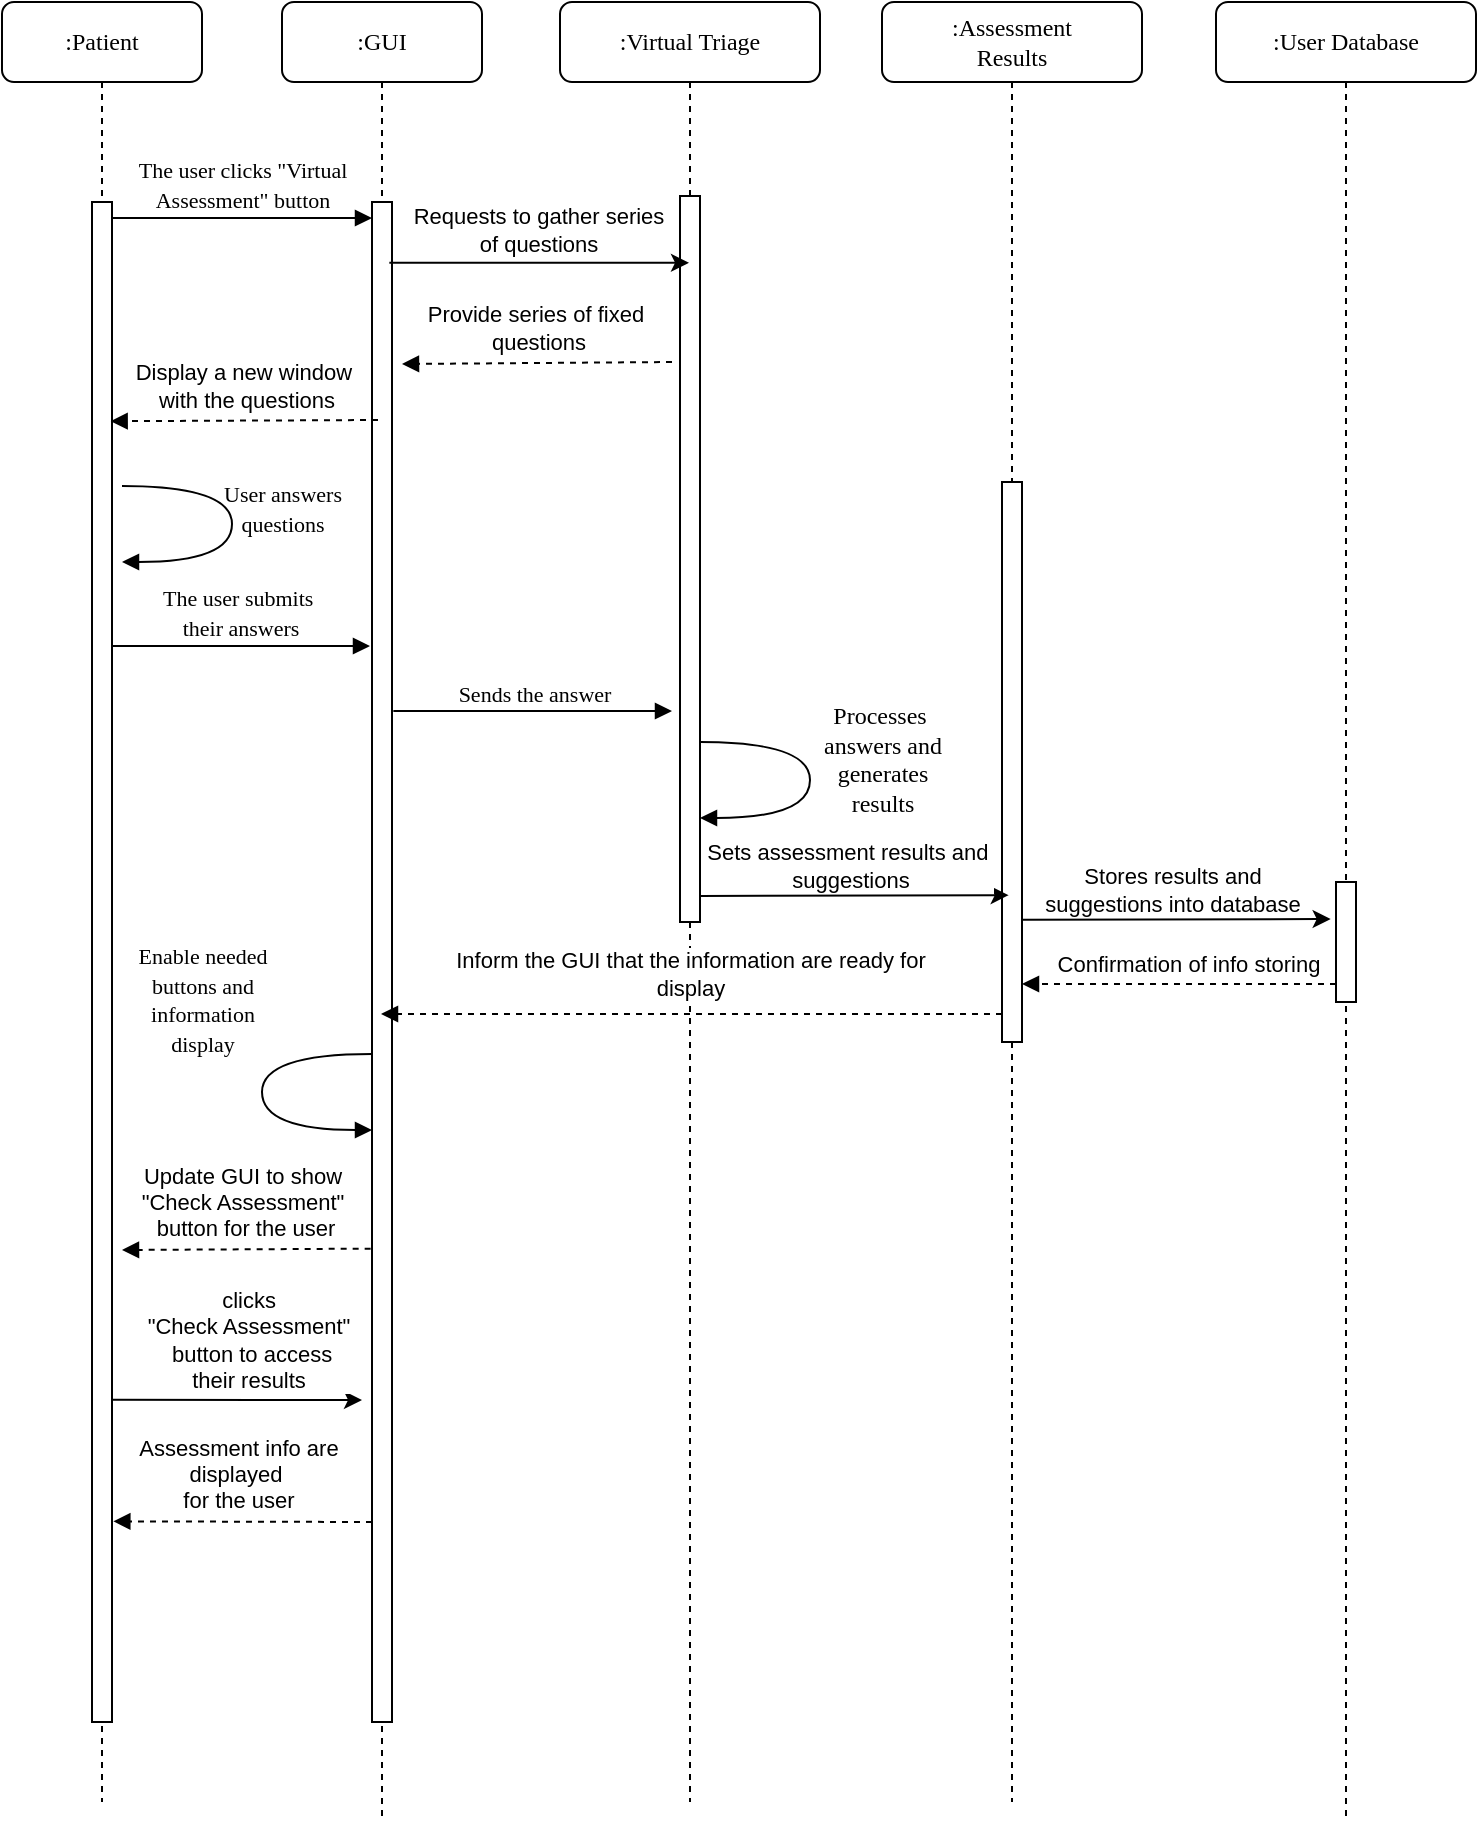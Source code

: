 <mxfile version="24.7.17">
  <diagram name="Page-1" id="LEKixuL0RZr2CF4qyq_7">
    <mxGraphModel dx="1213" dy="663" grid="1" gridSize="10" guides="1" tooltips="1" connect="1" arrows="1" fold="1" page="1" pageScale="1" pageWidth="850" pageHeight="1100" math="0" shadow="0">
      <root>
        <mxCell id="0" />
        <mxCell id="1" parent="0" />
        <mxCell id="vEi8x9JW135LUDFCunV6-3" value=":GUI" style="shape=umlLifeline;perimeter=lifelinePerimeter;whiteSpace=wrap;html=1;container=1;collapsible=0;recursiveResize=0;outlineConnect=0;rounded=1;shadow=0;comic=0;labelBackgroundColor=none;strokeWidth=1;fontFamily=Verdana;fontSize=12;align=center;" vertex="1" parent="1">
          <mxGeometry x="240" y="80" width="100" height="910" as="geometry" />
        </mxCell>
        <mxCell id="vEi8x9JW135LUDFCunV6-4" value="" style="html=1;points=[];perimeter=orthogonalPerimeter;rounded=0;shadow=0;comic=0;labelBackgroundColor=none;strokeWidth=1;fontFamily=Verdana;fontSize=12;align=center;" vertex="1" parent="vEi8x9JW135LUDFCunV6-3">
          <mxGeometry x="45" y="100" width="10" height="760" as="geometry" />
        </mxCell>
        <mxCell id="vEi8x9JW135LUDFCunV6-5" value="&lt;span style=&quot;font-size: 11px;&quot;&gt;The user submits&amp;nbsp;&lt;br&gt;their answers&lt;/span&gt;" style="html=1;verticalAlign=bottom;endArrow=block;entryX=0;entryY=0;labelBackgroundColor=none;fontFamily=Verdana;fontSize=12;edgeStyle=elbowEdgeStyle;elbow=vertical;" edge="1" parent="vEi8x9JW135LUDFCunV6-3">
          <mxGeometry relative="1" as="geometry">
            <mxPoint x="-86" y="322" as="sourcePoint" />
            <mxPoint x="44" y="322" as="targetPoint" />
          </mxGeometry>
        </mxCell>
        <mxCell id="vEi8x9JW135LUDFCunV6-70" value="&lt;span style=&quot;font-size: 11px;&quot;&gt;Enable needed&lt;br&gt;buttons and &lt;br&gt;information&lt;br&gt;display&lt;/span&gt;" style="html=1;verticalAlign=bottom;endArrow=block;labelBackgroundColor=none;fontFamily=Verdana;fontSize=12;elbow=vertical;edgeStyle=orthogonalEdgeStyle;curved=1;exitX=1.038;exitY=0.345;exitPerimeter=0;" edge="1" parent="vEi8x9JW135LUDFCunV6-3">
          <mxGeometry x="-0.203" y="-30" relative="1" as="geometry">
            <mxPoint x="45" y="526" as="sourcePoint" />
            <mxPoint x="45" y="564" as="targetPoint" />
            <Array as="points">
              <mxPoint x="-10" y="526" />
              <mxPoint x="-10" y="564" />
            </Array>
            <mxPoint as="offset" />
          </mxGeometry>
        </mxCell>
        <mxCell id="vEi8x9JW135LUDFCunV6-72" value="" style="html=1;verticalAlign=bottom;labelBackgroundColor=none;endArrow=block;endFill=1;dashed=1;rounded=0;exitX=-0.067;exitY=0.657;exitDx=0;exitDy=0;exitPerimeter=0;" edge="1" parent="vEi8x9JW135LUDFCunV6-3">
          <mxGeometry width="160" relative="1" as="geometry">
            <mxPoint x="44.33" y="623.32" as="sourcePoint" />
            <mxPoint x="-80" y="624" as="targetPoint" />
          </mxGeometry>
        </mxCell>
        <mxCell id="vEi8x9JW135LUDFCunV6-73" value="Update GUI to show&lt;br&gt;&quot;Check Assessment&quot;&lt;br&gt;&amp;nbsp;button for the user" style="edgeLabel;html=1;align=center;verticalAlign=middle;resizable=0;points=[];" vertex="1" connectable="0" parent="vEi8x9JW135LUDFCunV6-72">
          <mxGeometry x="0.101" y="-1" relative="1" as="geometry">
            <mxPoint x="4" y="-23" as="offset" />
          </mxGeometry>
        </mxCell>
        <mxCell id="vEi8x9JW135LUDFCunV6-76" value="" style="html=1;verticalAlign=bottom;labelBackgroundColor=none;endArrow=block;endFill=1;dashed=1;rounded=0;exitX=-0.067;exitY=0.657;exitDx=0;exitDy=0;exitPerimeter=0;entryX=1.067;entryY=0.868;entryDx=0;entryDy=0;entryPerimeter=0;" edge="1" parent="vEi8x9JW135LUDFCunV6-3" target="vEi8x9JW135LUDFCunV6-13">
          <mxGeometry width="160" relative="1" as="geometry">
            <mxPoint x="45.0" y="760.0" as="sourcePoint" />
            <mxPoint x="-79.33" y="760.68" as="targetPoint" />
          </mxGeometry>
        </mxCell>
        <mxCell id="vEi8x9JW135LUDFCunV6-77" value="Assessment info are&lt;br&gt;displayed&amp;nbsp;&lt;br&gt;for the user" style="edgeLabel;html=1;align=center;verticalAlign=middle;resizable=0;points=[];" vertex="1" connectable="0" parent="vEi8x9JW135LUDFCunV6-76">
          <mxGeometry x="0.101" y="-1" relative="1" as="geometry">
            <mxPoint x="4" y="-23" as="offset" />
          </mxGeometry>
        </mxCell>
        <mxCell id="vEi8x9JW135LUDFCunV6-12" value=":Patient" style="shape=umlLifeline;perimeter=lifelinePerimeter;whiteSpace=wrap;html=1;container=1;collapsible=0;recursiveResize=0;outlineConnect=0;rounded=1;shadow=0;comic=0;labelBackgroundColor=none;strokeWidth=1;fontFamily=Verdana;fontSize=12;align=center;" vertex="1" parent="1">
          <mxGeometry x="100" y="80" width="100" height="900" as="geometry" />
        </mxCell>
        <mxCell id="vEi8x9JW135LUDFCunV6-13" value="" style="html=1;points=[];perimeter=orthogonalPerimeter;rounded=0;shadow=0;comic=0;labelBackgroundColor=none;strokeWidth=1;fontFamily=Verdana;fontSize=12;align=center;" vertex="1" parent="vEi8x9JW135LUDFCunV6-12">
          <mxGeometry x="45" y="100" width="10" height="760" as="geometry" />
        </mxCell>
        <mxCell id="vEi8x9JW135LUDFCunV6-16" value="&lt;span style=&quot;font-size: 11px;&quot;&gt;The user clicks &quot;Virtual&lt;br&gt;Assessment&quot; button&lt;/span&gt;" style="html=1;verticalAlign=bottom;endArrow=block;entryX=0;entryY=0;labelBackgroundColor=none;fontFamily=Verdana;fontSize=12;edgeStyle=elbowEdgeStyle;elbow=vertical;" edge="1" parent="1">
          <mxGeometry relative="1" as="geometry">
            <mxPoint x="155" y="188" as="sourcePoint" />
            <mxPoint x="285" y="188.0" as="targetPoint" />
          </mxGeometry>
        </mxCell>
        <mxCell id="vEi8x9JW135LUDFCunV6-17" value=":User Database" style="shape=umlLifeline;perimeter=lifelinePerimeter;whiteSpace=wrap;html=1;container=1;collapsible=0;recursiveResize=0;outlineConnect=0;rounded=1;shadow=0;comic=0;labelBackgroundColor=none;strokeWidth=1;fontFamily=Verdana;fontSize=12;align=center;" vertex="1" parent="1">
          <mxGeometry x="707" y="80" width="130" height="910" as="geometry" />
        </mxCell>
        <mxCell id="vEi8x9JW135LUDFCunV6-18" value="" style="html=1;points=[];perimeter=orthogonalPerimeter;rounded=0;shadow=0;comic=0;labelBackgroundColor=none;strokeWidth=1;fontFamily=Verdana;fontSize=12;align=center;" vertex="1" parent="vEi8x9JW135LUDFCunV6-17">
          <mxGeometry x="60" y="440" width="10" height="60" as="geometry" />
        </mxCell>
        <mxCell id="vEi8x9JW135LUDFCunV6-62" value="" style="endArrow=classic;html=1;rounded=0;entryX=0.433;entryY=0.919;entryDx=0;entryDy=0;entryPerimeter=0;" edge="1" parent="vEi8x9JW135LUDFCunV6-17">
          <mxGeometry width="50" height="50" relative="1" as="geometry">
            <mxPoint x="-97" y="458.89" as="sourcePoint" />
            <mxPoint x="57.33" y="458.5" as="targetPoint" />
          </mxGeometry>
        </mxCell>
        <mxCell id="vEi8x9JW135LUDFCunV6-63" value="Stores results and &lt;br&gt;suggestions into database" style="edgeLabel;html=1;align=center;verticalAlign=middle;resizable=0;points=[];" vertex="1" connectable="0" parent="vEi8x9JW135LUDFCunV6-62">
          <mxGeometry x="-0.556" y="-3" relative="1" as="geometry">
            <mxPoint x="40" y="-18" as="offset" />
          </mxGeometry>
        </mxCell>
        <mxCell id="vEi8x9JW135LUDFCunV6-64" value="" style="html=1;verticalAlign=bottom;labelBackgroundColor=none;endArrow=block;endFill=1;dashed=1;rounded=0;entryX=1;entryY=0.96;entryDx=0;entryDy=0;entryPerimeter=0;" edge="1" parent="vEi8x9JW135LUDFCunV6-17">
          <mxGeometry width="160" relative="1" as="geometry">
            <mxPoint x="60" y="491" as="sourcePoint" />
            <mxPoint x="-97" y="491" as="targetPoint" />
          </mxGeometry>
        </mxCell>
        <mxCell id="vEi8x9JW135LUDFCunV6-65" value="Confirmation of info storing" style="edgeLabel;html=1;align=center;verticalAlign=middle;resizable=0;points=[];" vertex="1" connectable="0" parent="vEi8x9JW135LUDFCunV6-64">
          <mxGeometry x="0.101" y="-1" relative="1" as="geometry">
            <mxPoint x="12" y="-9" as="offset" />
          </mxGeometry>
        </mxCell>
        <mxCell id="vEi8x9JW135LUDFCunV6-25" value="" style="html=1;verticalAlign=bottom;labelBackgroundColor=none;endArrow=block;endFill=1;dashed=1;rounded=0;entryX=1.133;entryY=0.135;entryDx=0;entryDy=0;entryPerimeter=0;" edge="1" parent="1">
          <mxGeometry width="160" relative="1" as="geometry">
            <mxPoint x="288" y="289" as="sourcePoint" />
            <mxPoint x="154.33" y="289.6" as="targetPoint" />
          </mxGeometry>
        </mxCell>
        <mxCell id="vEi8x9JW135LUDFCunV6-26" value="Display a new window&amp;nbsp;&lt;br&gt;with the questions" style="edgeLabel;html=1;align=center;verticalAlign=middle;resizable=0;points=[];" vertex="1" connectable="0" parent="vEi8x9JW135LUDFCunV6-25">
          <mxGeometry x="0.101" y="-1" relative="1" as="geometry">
            <mxPoint x="7" y="-17" as="offset" />
          </mxGeometry>
        </mxCell>
        <mxCell id="vEi8x9JW135LUDFCunV6-29" value=":Virtual Triage" style="shape=umlLifeline;perimeter=lifelinePerimeter;whiteSpace=wrap;html=1;container=1;collapsible=0;recursiveResize=0;outlineConnect=0;rounded=1;shadow=0;comic=0;labelBackgroundColor=none;strokeWidth=1;fontFamily=Verdana;fontSize=12;align=center;" vertex="1" parent="1">
          <mxGeometry x="379" y="80" width="130" height="900" as="geometry" />
        </mxCell>
        <mxCell id="vEi8x9JW135LUDFCunV6-30" value="" style="html=1;points=[];perimeter=orthogonalPerimeter;rounded=0;shadow=0;comic=0;labelBackgroundColor=none;strokeWidth=1;fontFamily=Verdana;fontSize=12;align=center;" vertex="1" parent="vEi8x9JW135LUDFCunV6-29">
          <mxGeometry x="60" y="97" width="10" height="363" as="geometry" />
        </mxCell>
        <mxCell id="vEi8x9JW135LUDFCunV6-59" value="Processes&amp;nbsp;&lt;br&gt;answers and&lt;br&gt;generates&lt;br&gt;results" style="html=1;verticalAlign=bottom;endArrow=block;labelBackgroundColor=none;fontFamily=Verdana;fontSize=12;elbow=vertical;edgeStyle=orthogonalEdgeStyle;curved=1;exitX=1.038;exitY=0.345;exitPerimeter=0;" edge="1" parent="vEi8x9JW135LUDFCunV6-29">
          <mxGeometry x="0.257" y="36" relative="1" as="geometry">
            <mxPoint x="70" y="370" as="sourcePoint" />
            <mxPoint x="70" y="408" as="targetPoint" />
            <Array as="points">
              <mxPoint x="125" y="370" />
              <mxPoint x="125" y="408" />
            </Array>
            <mxPoint x="36" y="-34" as="offset" />
          </mxGeometry>
        </mxCell>
        <mxCell id="vEi8x9JW135LUDFCunV6-45" value=":Assessment &lt;br&gt;Results" style="shape=umlLifeline;perimeter=lifelinePerimeter;whiteSpace=wrap;html=1;container=1;collapsible=0;recursiveResize=0;outlineConnect=0;rounded=1;shadow=0;comic=0;labelBackgroundColor=none;strokeWidth=1;fontFamily=Verdana;fontSize=12;align=center;" vertex="1" parent="1">
          <mxGeometry x="540" y="80" width="130" height="900" as="geometry" />
        </mxCell>
        <mxCell id="vEi8x9JW135LUDFCunV6-46" value="" style="html=1;points=[];perimeter=orthogonalPerimeter;rounded=0;shadow=0;comic=0;labelBackgroundColor=none;strokeWidth=1;fontFamily=Verdana;fontSize=12;align=center;" vertex="1" parent="vEi8x9JW135LUDFCunV6-45">
          <mxGeometry x="60" y="240" width="10" height="280" as="geometry" />
        </mxCell>
        <mxCell id="vEi8x9JW135LUDFCunV6-67" value="" style="html=1;verticalAlign=bottom;labelBackgroundColor=none;endArrow=block;endFill=1;dashed=1;rounded=0;" edge="1" parent="vEi8x9JW135LUDFCunV6-45">
          <mxGeometry width="160" relative="1" as="geometry">
            <mxPoint x="60" y="506" as="sourcePoint" />
            <mxPoint x="-250.5" y="506" as="targetPoint" />
          </mxGeometry>
        </mxCell>
        <mxCell id="vEi8x9JW135LUDFCunV6-68" value="Inform the GUI that the information are ready for&lt;br&gt;display" style="edgeLabel;html=1;align=center;verticalAlign=middle;resizable=0;points=[];" vertex="1" connectable="0" parent="vEi8x9JW135LUDFCunV6-67">
          <mxGeometry x="0.101" y="-1" relative="1" as="geometry">
            <mxPoint x="15" y="-19" as="offset" />
          </mxGeometry>
        </mxCell>
        <mxCell id="vEi8x9JW135LUDFCunV6-52" value="" style="endArrow=classic;html=1;rounded=0;exitX=0.867;exitY=0.04;exitDx=0;exitDy=0;exitPerimeter=0;" edge="1" parent="1" source="vEi8x9JW135LUDFCunV6-4" target="vEi8x9JW135LUDFCunV6-29">
          <mxGeometry width="50" height="50" relative="1" as="geometry">
            <mxPoint x="400" y="370" as="sourcePoint" />
            <mxPoint x="450" y="320" as="targetPoint" />
          </mxGeometry>
        </mxCell>
        <mxCell id="vEi8x9JW135LUDFCunV6-53" value="Requests to gather series&lt;br&gt;of questions" style="edgeLabel;html=1;align=center;verticalAlign=middle;resizable=0;points=[];" vertex="1" connectable="0" parent="vEi8x9JW135LUDFCunV6-52">
          <mxGeometry x="-0.101" y="3" relative="1" as="geometry">
            <mxPoint x="7" y="-14" as="offset" />
          </mxGeometry>
        </mxCell>
        <mxCell id="vEi8x9JW135LUDFCunV6-55" value="" style="html=1;verticalAlign=bottom;labelBackgroundColor=none;endArrow=block;endFill=1;dashed=1;rounded=0;entryX=1;entryY=0.067;entryDx=0;entryDy=0;entryPerimeter=0;" edge="1" parent="1">
          <mxGeometry width="160" relative="1" as="geometry">
            <mxPoint x="435" y="260" as="sourcePoint" />
            <mxPoint x="300" y="261" as="targetPoint" />
          </mxGeometry>
        </mxCell>
        <mxCell id="vEi8x9JW135LUDFCunV6-56" value="Provide series of fixed&amp;nbsp;&lt;br&gt;questions" style="edgeLabel;html=1;align=center;verticalAlign=middle;resizable=0;points=[];" vertex="1" connectable="0" parent="vEi8x9JW135LUDFCunV6-55">
          <mxGeometry x="0.101" y="-1" relative="1" as="geometry">
            <mxPoint x="7" y="-17" as="offset" />
          </mxGeometry>
        </mxCell>
        <mxCell id="vEi8x9JW135LUDFCunV6-57" value="&lt;span style=&quot;font-size: 11px;&quot;&gt;Sends the answer&lt;/span&gt;" style="html=1;verticalAlign=bottom;endArrow=block;entryX=0;entryY=0;labelBackgroundColor=none;fontFamily=Verdana;fontSize=12;edgeStyle=elbowEdgeStyle;elbow=vertical;exitX=1.067;exitY=0.252;exitDx=0;exitDy=0;exitPerimeter=0;" edge="1" parent="1">
          <mxGeometry relative="1" as="geometry">
            <mxPoint x="295.67" y="434.52" as="sourcePoint" />
            <mxPoint x="435" y="434" as="targetPoint" />
          </mxGeometry>
        </mxCell>
        <mxCell id="vEi8x9JW135LUDFCunV6-58" value="&lt;font style=&quot;font-size: 11px;&quot;&gt;User answers&lt;br&gt;questions&lt;/font&gt;" style="html=1;verticalAlign=bottom;endArrow=block;labelBackgroundColor=none;fontFamily=Verdana;fontSize=12;elbow=vertical;edgeStyle=orthogonalEdgeStyle;curved=1;exitX=1.038;exitY=0.345;exitPerimeter=0;" edge="1" parent="1">
          <mxGeometry x="0.122" y="25" relative="1" as="geometry">
            <mxPoint x="160" y="322" as="sourcePoint" />
            <mxPoint x="160" y="360" as="targetPoint" />
            <Array as="points">
              <mxPoint x="215" y="322" />
              <mxPoint x="215" y="360" />
            </Array>
            <mxPoint as="offset" />
          </mxGeometry>
        </mxCell>
        <mxCell id="vEi8x9JW135LUDFCunV6-60" value="" style="endArrow=classic;html=1;rounded=0;entryX=0.433;entryY=0.919;entryDx=0;entryDy=0;entryPerimeter=0;" edge="1" parent="1">
          <mxGeometry width="50" height="50" relative="1" as="geometry">
            <mxPoint x="449" y="527" as="sourcePoint" />
            <mxPoint x="603.33" y="526.61" as="targetPoint" />
          </mxGeometry>
        </mxCell>
        <mxCell id="vEi8x9JW135LUDFCunV6-61" value="Sets assessment results and&amp;nbsp;&lt;br&gt;suggestions" style="edgeLabel;html=1;align=center;verticalAlign=middle;resizable=0;points=[];" vertex="1" connectable="0" parent="vEi8x9JW135LUDFCunV6-60">
          <mxGeometry x="-0.556" y="-3" relative="1" as="geometry">
            <mxPoint x="40" y="-18" as="offset" />
          </mxGeometry>
        </mxCell>
        <mxCell id="vEi8x9JW135LUDFCunV6-74" value="" style="endArrow=classic;html=1;rounded=0;exitX=1;exitY=0.788;exitDx=0;exitDy=0;exitPerimeter=0;" edge="1" parent="1" source="vEi8x9JW135LUDFCunV6-13">
          <mxGeometry width="50" height="50" relative="1" as="geometry">
            <mxPoint x="156.5" y="780" as="sourcePoint" />
            <mxPoint x="280" y="779" as="targetPoint" />
          </mxGeometry>
        </mxCell>
        <mxCell id="vEi8x9JW135LUDFCunV6-75" value="clicks &lt;br&gt;&quot;Check Assessment&quot;&lt;br&gt;&amp;nbsp;button to access &lt;br&gt;their results" style="edgeLabel;html=1;align=center;verticalAlign=middle;resizable=0;points=[];" vertex="1" connectable="0" parent="vEi8x9JW135LUDFCunV6-74">
          <mxGeometry x="0.177" y="-1" relative="1" as="geometry">
            <mxPoint x="-6" y="-31" as="offset" />
          </mxGeometry>
        </mxCell>
      </root>
    </mxGraphModel>
  </diagram>
</mxfile>
